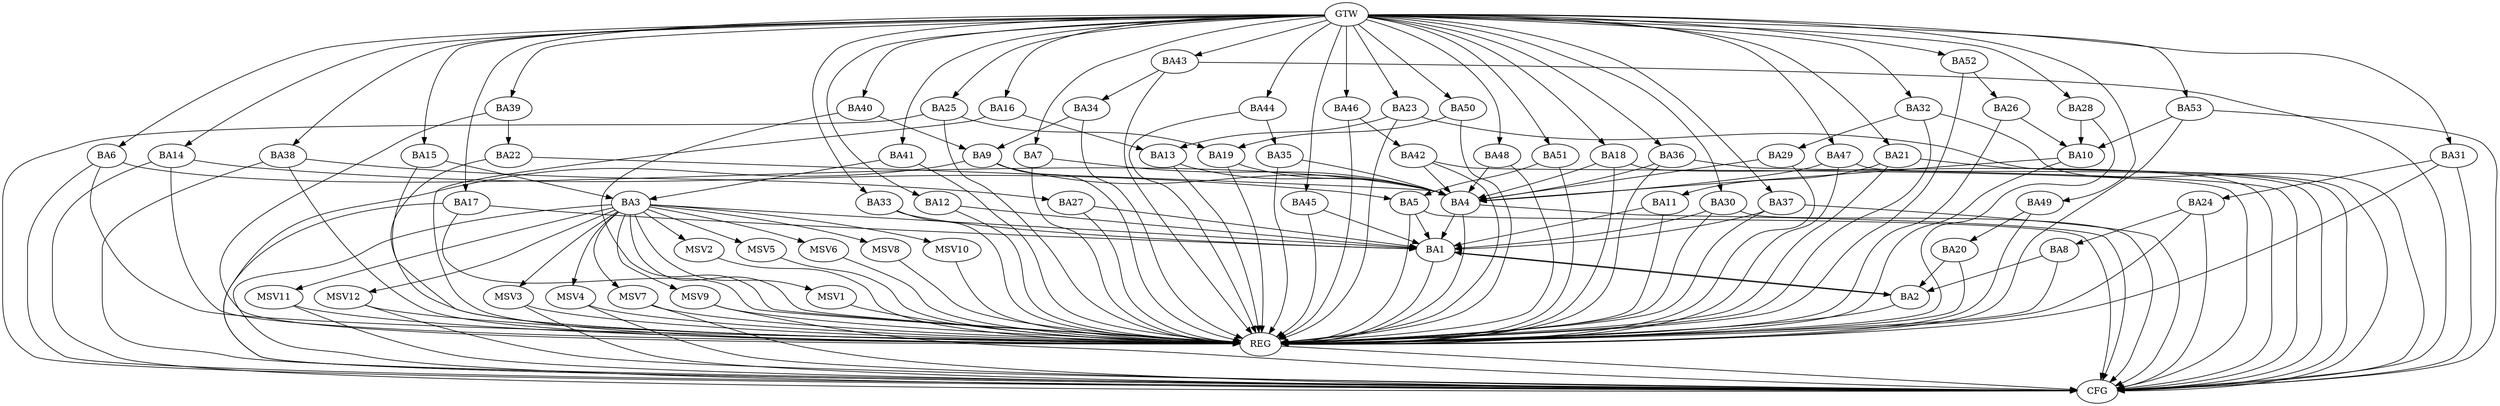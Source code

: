 strict digraph G {
  BA1 [ label="BA1" ];
  BA2 [ label="BA2" ];
  BA3 [ label="BA3" ];
  BA4 [ label="BA4" ];
  BA5 [ label="BA5" ];
  BA6 [ label="BA6" ];
  BA7 [ label="BA7" ];
  BA8 [ label="BA8" ];
  BA9 [ label="BA9" ];
  BA10 [ label="BA10" ];
  BA11 [ label="BA11" ];
  BA12 [ label="BA12" ];
  BA13 [ label="BA13" ];
  BA14 [ label="BA14" ];
  BA15 [ label="BA15" ];
  BA16 [ label="BA16" ];
  BA17 [ label="BA17" ];
  BA18 [ label="BA18" ];
  BA19 [ label="BA19" ];
  BA20 [ label="BA20" ];
  BA21 [ label="BA21" ];
  BA22 [ label="BA22" ];
  BA23 [ label="BA23" ];
  BA24 [ label="BA24" ];
  BA25 [ label="BA25" ];
  BA26 [ label="BA26" ];
  BA27 [ label="BA27" ];
  BA28 [ label="BA28" ];
  BA29 [ label="BA29" ];
  BA30 [ label="BA30" ];
  BA31 [ label="BA31" ];
  BA32 [ label="BA32" ];
  BA33 [ label="BA33" ];
  BA34 [ label="BA34" ];
  BA35 [ label="BA35" ];
  BA36 [ label="BA36" ];
  BA37 [ label="BA37" ];
  BA38 [ label="BA38" ];
  BA39 [ label="BA39" ];
  BA40 [ label="BA40" ];
  BA41 [ label="BA41" ];
  BA42 [ label="BA42" ];
  BA43 [ label="BA43" ];
  BA44 [ label="BA44" ];
  BA45 [ label="BA45" ];
  BA46 [ label="BA46" ];
  BA47 [ label="BA47" ];
  BA48 [ label="BA48" ];
  BA49 [ label="BA49" ];
  BA50 [ label="BA50" ];
  BA51 [ label="BA51" ];
  BA52 [ label="BA52" ];
  BA53 [ label="BA53" ];
  GTW [ label="GTW" ];
  REG [ label="REG" ];
  CFG [ label="CFG" ];
  MSV1 [ label="MSV1" ];
  MSV2 [ label="MSV2" ];
  MSV3 [ label="MSV3" ];
  MSV4 [ label="MSV4" ];
  MSV5 [ label="MSV5" ];
  MSV6 [ label="MSV6" ];
  MSV7 [ label="MSV7" ];
  MSV8 [ label="MSV8" ];
  MSV9 [ label="MSV9" ];
  MSV10 [ label="MSV10" ];
  MSV11 [ label="MSV11" ];
  MSV12 [ label="MSV12" ];
  BA1 -> BA2;
  BA2 -> BA1;
  BA3 -> BA1;
  BA4 -> BA1;
  BA5 -> BA1;
  BA6 -> BA4;
  BA7 -> BA4;
  BA8 -> BA2;
  BA9 -> BA4;
  BA10 -> BA4;
  BA11 -> BA1;
  BA12 -> BA1;
  BA13 -> BA4;
  BA14 -> BA5;
  BA15 -> BA3;
  BA16 -> BA13;
  BA17 -> BA1;
  BA18 -> BA4;
  BA19 -> BA4;
  BA20 -> BA2;
  BA21 -> BA11;
  BA22 -> BA4;
  BA23 -> BA13;
  BA24 -> BA8;
  BA25 -> BA19;
  BA26 -> BA10;
  BA27 -> BA1;
  BA28 -> BA10;
  BA29 -> BA4;
  BA30 -> BA1;
  BA31 -> BA24;
  BA32 -> BA29;
  BA33 -> BA1;
  BA34 -> BA9;
  BA35 -> BA4;
  BA36 -> BA4;
  BA37 -> BA1;
  BA38 -> BA27;
  BA39 -> BA22;
  BA40 -> BA9;
  BA41 -> BA3;
  BA42 -> BA4;
  BA43 -> BA34;
  BA44 -> BA35;
  BA45 -> BA1;
  BA46 -> BA42;
  BA47 -> BA4;
  BA48 -> BA4;
  BA49 -> BA20;
  BA50 -> BA19;
  BA51 -> BA5;
  BA52 -> BA26;
  BA53 -> BA10;
  GTW -> BA6;
  GTW -> BA7;
  GTW -> BA12;
  GTW -> BA14;
  GTW -> BA15;
  GTW -> BA16;
  GTW -> BA17;
  GTW -> BA18;
  GTW -> BA21;
  GTW -> BA23;
  GTW -> BA25;
  GTW -> BA28;
  GTW -> BA30;
  GTW -> BA31;
  GTW -> BA32;
  GTW -> BA33;
  GTW -> BA36;
  GTW -> BA37;
  GTW -> BA38;
  GTW -> BA39;
  GTW -> BA40;
  GTW -> BA41;
  GTW -> BA43;
  GTW -> BA44;
  GTW -> BA45;
  GTW -> BA46;
  GTW -> BA47;
  GTW -> BA48;
  GTW -> BA49;
  GTW -> BA50;
  GTW -> BA51;
  GTW -> BA52;
  GTW -> BA53;
  BA1 -> REG;
  BA2 -> REG;
  BA3 -> REG;
  BA4 -> REG;
  BA5 -> REG;
  BA6 -> REG;
  BA7 -> REG;
  BA8 -> REG;
  BA9 -> REG;
  BA10 -> REG;
  BA11 -> REG;
  BA12 -> REG;
  BA13 -> REG;
  BA14 -> REG;
  BA15 -> REG;
  BA16 -> REG;
  BA17 -> REG;
  BA18 -> REG;
  BA19 -> REG;
  BA20 -> REG;
  BA21 -> REG;
  BA22 -> REG;
  BA23 -> REG;
  BA24 -> REG;
  BA25 -> REG;
  BA26 -> REG;
  BA27 -> REG;
  BA28 -> REG;
  BA29 -> REG;
  BA30 -> REG;
  BA31 -> REG;
  BA32 -> REG;
  BA33 -> REG;
  BA34 -> REG;
  BA35 -> REG;
  BA36 -> REG;
  BA37 -> REG;
  BA38 -> REG;
  BA39 -> REG;
  BA40 -> REG;
  BA41 -> REG;
  BA42 -> REG;
  BA43 -> REG;
  BA44 -> REG;
  BA45 -> REG;
  BA46 -> REG;
  BA47 -> REG;
  BA48 -> REG;
  BA49 -> REG;
  BA50 -> REG;
  BA51 -> REG;
  BA52 -> REG;
  BA53 -> REG;
  BA3 -> CFG;
  BA43 -> CFG;
  BA5 -> CFG;
  BA31 -> CFG;
  BA30 -> CFG;
  BA47 -> CFG;
  BA53 -> CFG;
  BA23 -> CFG;
  BA6 -> CFG;
  BA25 -> CFG;
  BA24 -> CFG;
  BA38 -> CFG;
  BA42 -> CFG;
  BA14 -> CFG;
  BA21 -> CFG;
  BA36 -> CFG;
  BA37 -> CFG;
  BA32 -> CFG;
  BA18 -> CFG;
  BA4 -> CFG;
  BA17 -> CFG;
  BA9 -> CFG;
  REG -> CFG;
  BA3 -> MSV1;
  BA3 -> MSV2;
  BA3 -> MSV3;
  BA3 -> MSV4;
  MSV1 -> REG;
  MSV2 -> REG;
  MSV3 -> REG;
  MSV3 -> CFG;
  MSV4 -> REG;
  MSV4 -> CFG;
  BA3 -> MSV5;
  BA3 -> MSV6;
  MSV5 -> REG;
  MSV6 -> REG;
  BA3 -> MSV7;
  MSV7 -> REG;
  MSV7 -> CFG;
  BA3 -> MSV8;
  MSV8 -> REG;
  BA3 -> MSV9;
  BA3 -> MSV10;
  MSV9 -> REG;
  MSV9 -> CFG;
  MSV10 -> REG;
  BA3 -> MSV11;
  MSV11 -> REG;
  MSV11 -> CFG;
  BA3 -> MSV12;
  MSV12 -> REG;
  MSV12 -> CFG;
}
